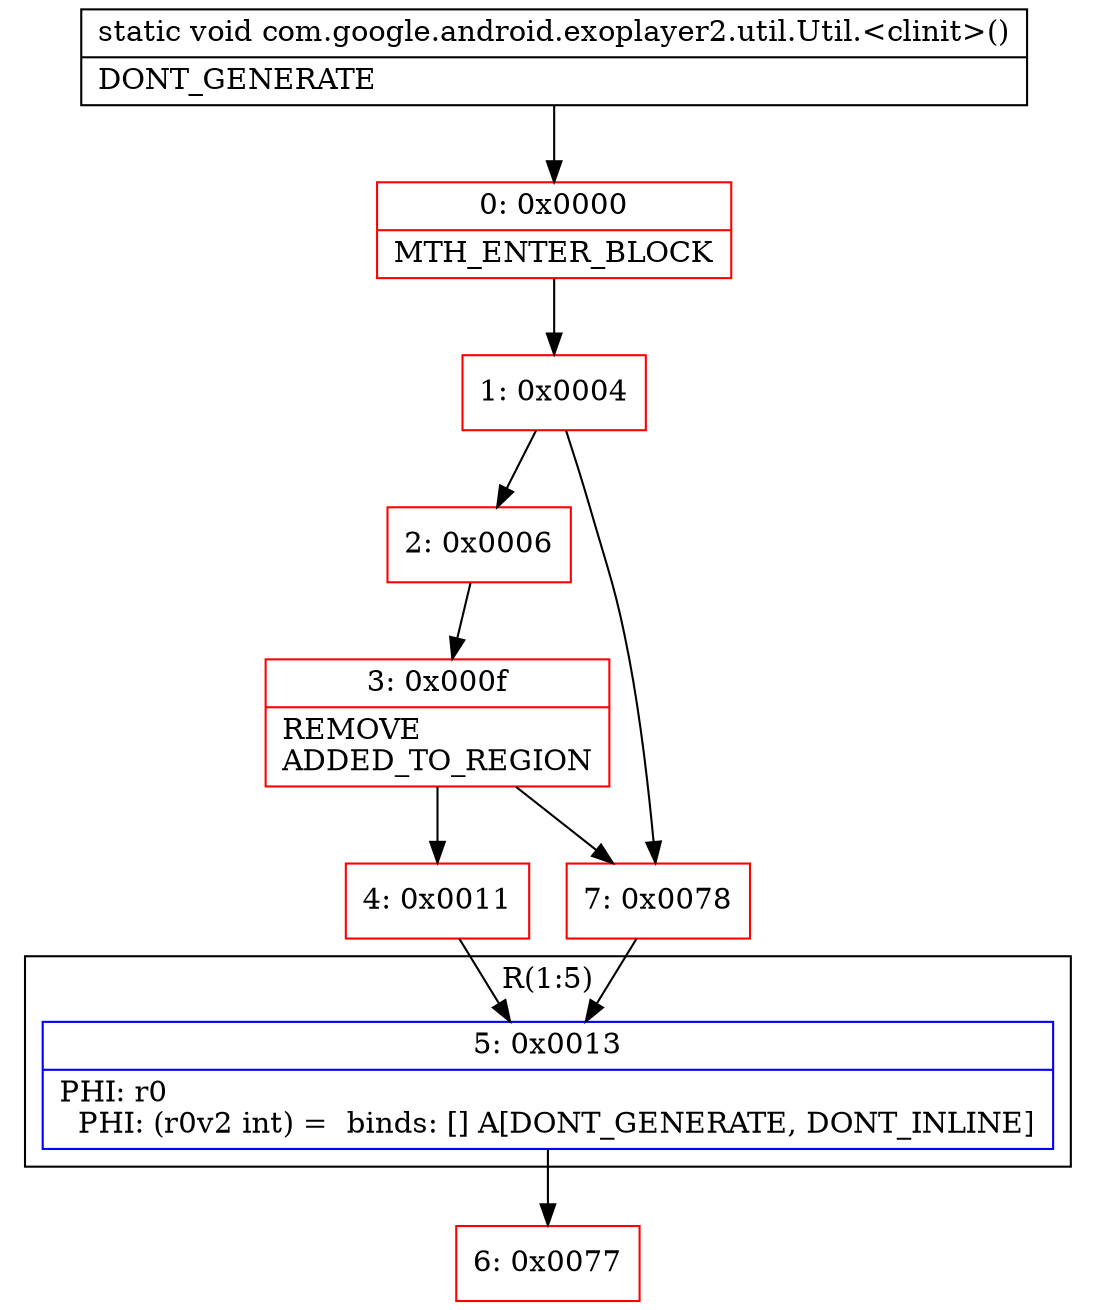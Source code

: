 digraph "CFG forcom.google.android.exoplayer2.util.Util.\<clinit\>()V" {
subgraph cluster_Region_1330497645 {
label = "R(1:5)";
node [shape=record,color=blue];
Node_5 [shape=record,label="{5\:\ 0x0013|PHI: r0 \l  PHI: (r0v2 int) =  binds: [] A[DONT_GENERATE, DONT_INLINE]\l}"];
}
Node_0 [shape=record,color=red,label="{0\:\ 0x0000|MTH_ENTER_BLOCK\l}"];
Node_1 [shape=record,color=red,label="{1\:\ 0x0004}"];
Node_2 [shape=record,color=red,label="{2\:\ 0x0006}"];
Node_3 [shape=record,color=red,label="{3\:\ 0x000f|REMOVE\lADDED_TO_REGION\l}"];
Node_4 [shape=record,color=red,label="{4\:\ 0x0011}"];
Node_6 [shape=record,color=red,label="{6\:\ 0x0077}"];
Node_7 [shape=record,color=red,label="{7\:\ 0x0078}"];
MethodNode[shape=record,label="{static void com.google.android.exoplayer2.util.Util.\<clinit\>()  | DONT_GENERATE\l}"];
MethodNode -> Node_0;
Node_5 -> Node_6;
Node_0 -> Node_1;
Node_1 -> Node_2;
Node_1 -> Node_7;
Node_2 -> Node_3;
Node_3 -> Node_4;
Node_3 -> Node_7;
Node_4 -> Node_5;
Node_7 -> Node_5;
}

